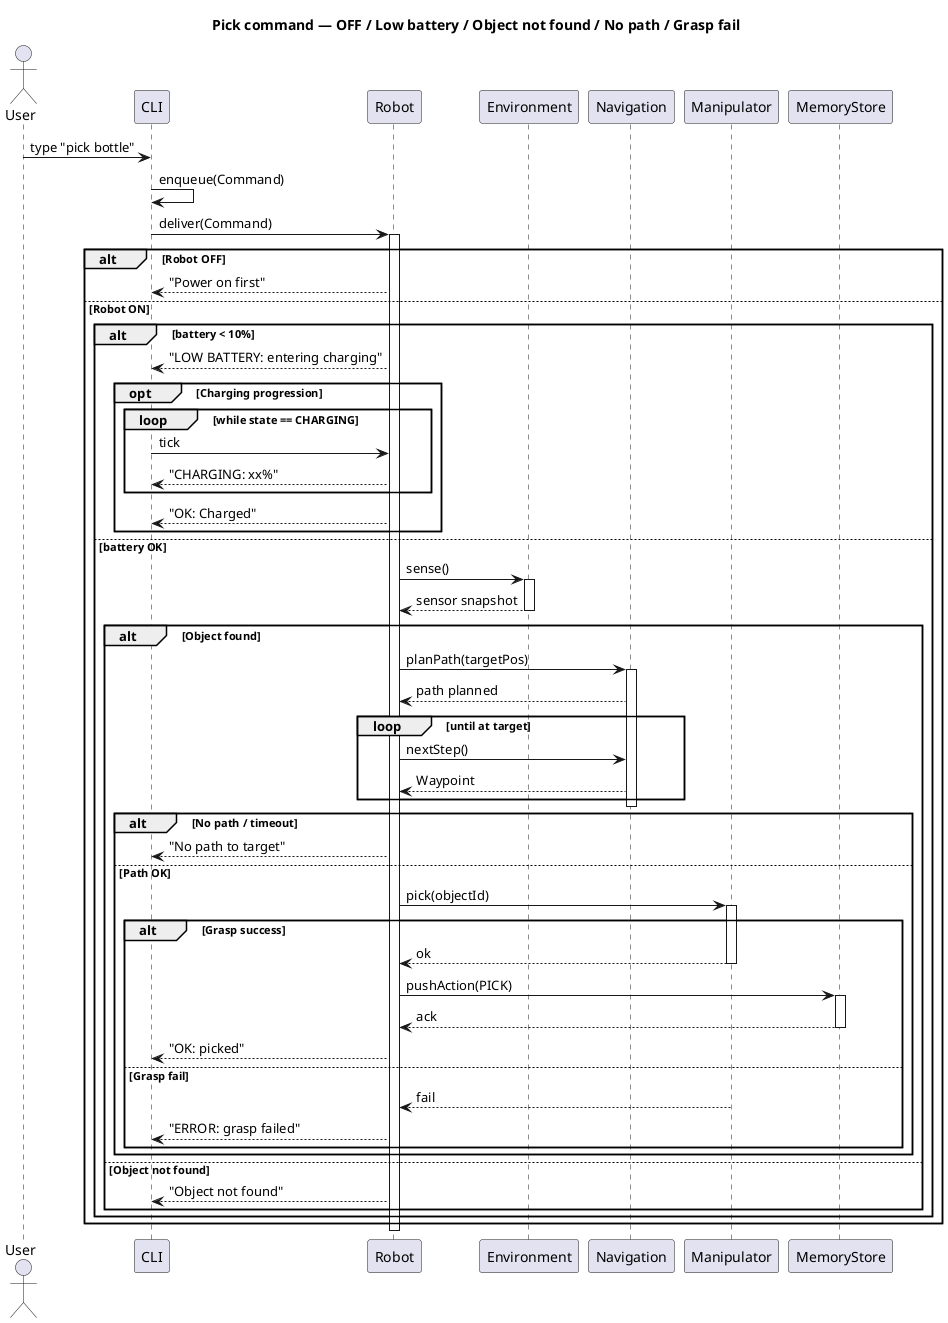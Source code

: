 @startuml
title Pick command — OFF / Low battery / Object not found / No path / Grasp fail

actor User
participant CLI
participant Robot
participant Environment
participant Navigation
participant Manipulator
participant MemoryStore

User -> CLI : type "pick bottle"
CLI -> CLI : enqueue(Command)
CLI -> Robot : deliver(Command)

activate Robot

alt Robot OFF
  Robot --> CLI : "Power on first"

else Robot ON
  ' Low-battery check happens before processing the command
  alt battery < 10%
    Robot --> CLI : "LOW BATTERY: entering charging"

    opt Charging progression
      loop while state == CHARGING
        CLI -> Robot : tick
        Robot --> CLI : "CHARGING: xx%"
      end
      Robot --> CLI : "OK: Charged"
    end

  else battery OK
    Robot -> Environment : sense()
    activate Environment
    Environment --> Robot : sensor snapshot
    deactivate Environment

    alt Object found
      Robot -> Navigation : planPath(targetPos)
      activate Navigation
      Navigation --> Robot : path planned
      loop until at target
        Robot -> Navigation : nextStep()
        Navigation --> Robot : Waypoint
      end
      deactivate Navigation

      alt No path / timeout
        Robot --> CLI : "No path to target"
      else Path OK
        Robot -> Manipulator : pick(objectId)
        activate Manipulator
        alt Grasp success
          Manipulator --> Robot : ok
          deactivate Manipulator
          Robot -> MemoryStore : pushAction(PICK)
          activate MemoryStore
          MemoryStore --> Robot : ack
          deactivate MemoryStore
          Robot --> CLI : "OK: picked"
        else Grasp fail
          Manipulator --> Robot : fail
          deactivate Manipulator
          Robot --> CLI : "ERROR: grasp failed"
        end
      end

    else Object not found
      Robot --> CLI : "Object not found"
    end
  end
end

deactivate Robot
@enduml
